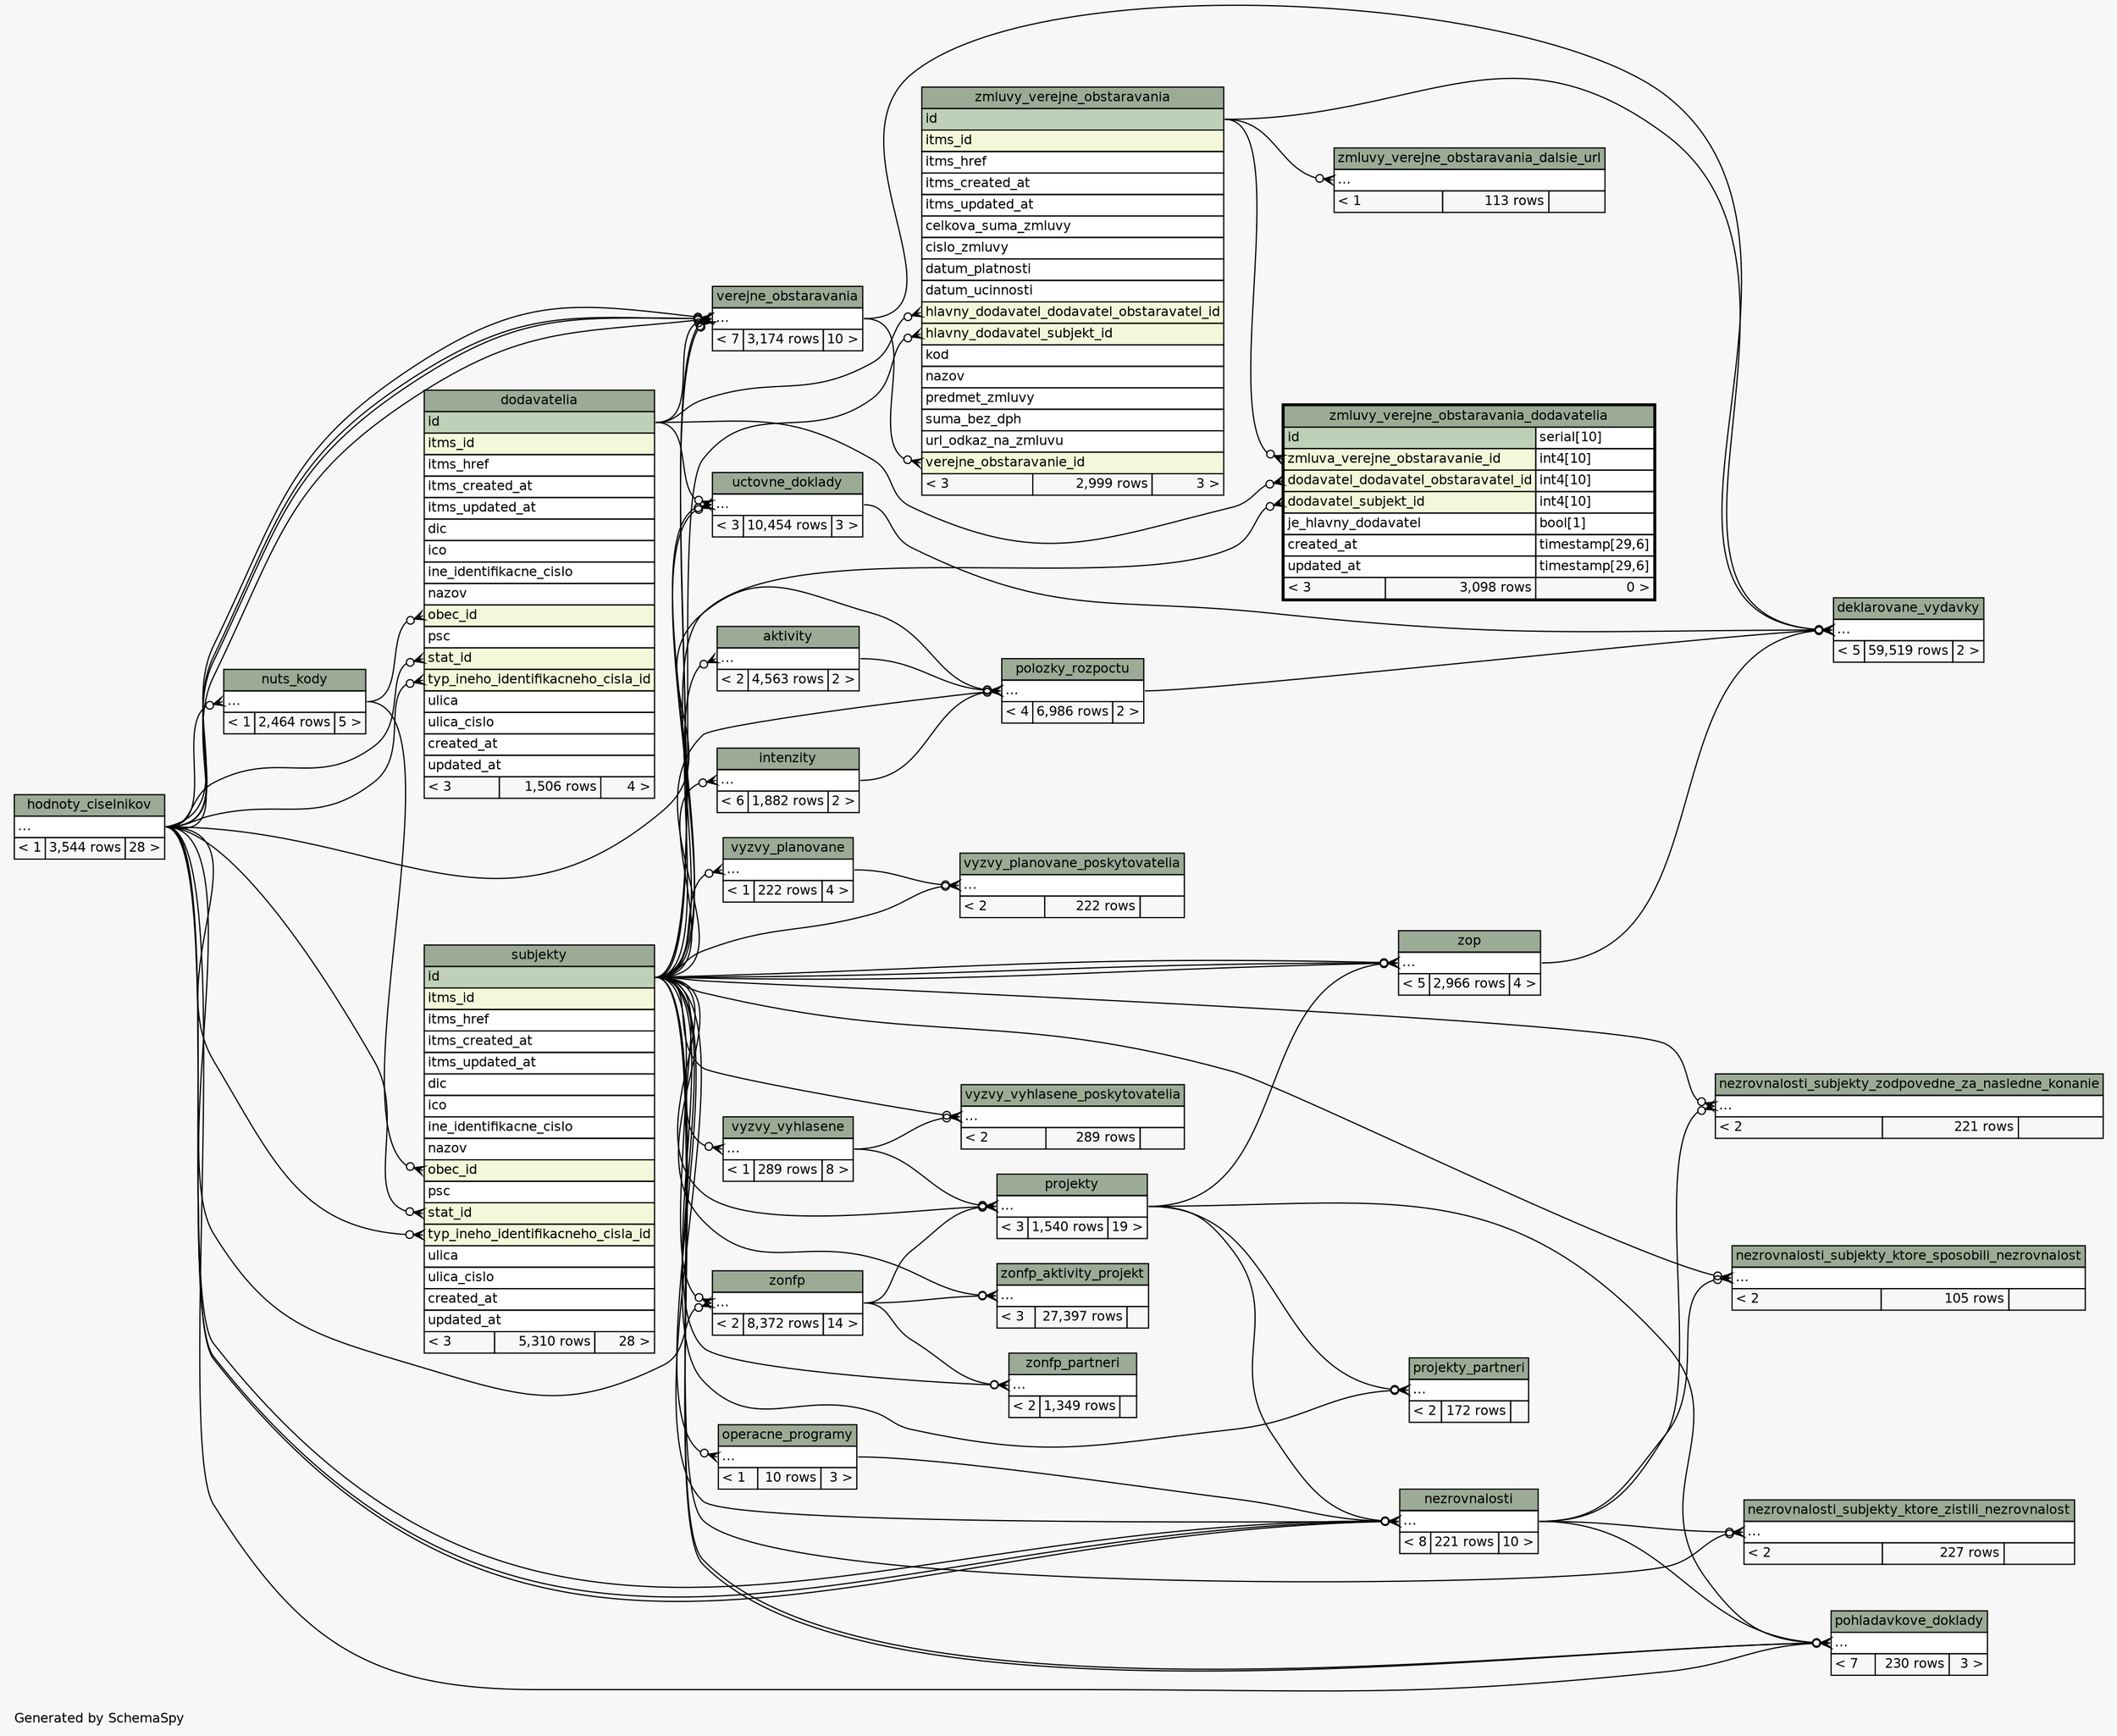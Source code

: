 // dot 2.38.0 on Linux 4.10.0-38-generic
// SchemaSpy rev 590
digraph "twoDegreesRelationshipsDiagram" {
  graph [
    rankdir="RL"
    bgcolor="#f7f7f7"
    label="\nGenerated by SchemaSpy"
    labeljust="l"
    nodesep="0.18"
    ranksep="0.46"
    fontname="Helvetica"
    fontsize="11"
  ];
  node [
    fontname="Helvetica"
    fontsize="11"
    shape="plaintext"
  ];
  edge [
    arrowsize="0.8"
  ];
  "aktivity":"elipses":w -> "subjekty":"id":e [arrowhead=none dir=back arrowtail=crowodot];
  "deklarovane_vydavky":"elipses":w -> "polozky_rozpoctu":"elipses":e [arrowhead=none dir=back arrowtail=crowodot];
  "deklarovane_vydavky":"elipses":w -> "uctovne_doklady":"elipses":e [arrowhead=none dir=back arrowtail=crowodot];
  "deklarovane_vydavky":"elipses":w -> "verejne_obstaravania":"elipses":e [arrowhead=none dir=back arrowtail=crowodot];
  "deklarovane_vydavky":"elipses":w -> "zmluvy_verejne_obstaravania":"id":e [arrowhead=none dir=back arrowtail=crowodot];
  "deklarovane_vydavky":"elipses":w -> "zop":"elipses":e [arrowhead=none dir=back arrowtail=crowodot];
  "dodavatelia":"obec_id":w -> "nuts_kody":"elipses":e [arrowhead=none dir=back arrowtail=crowodot];
  "dodavatelia":"stat_id":w -> "hodnoty_ciselnikov":"elipses":e [arrowhead=none dir=back arrowtail=crowodot];
  "dodavatelia":"typ_ineho_identifikacneho_cisla_id":w -> "hodnoty_ciselnikov":"elipses":e [arrowhead=none dir=back arrowtail=crowodot];
  "intenzity":"elipses":w -> "subjekty":"id":e [arrowhead=none dir=back arrowtail=crowodot];
  "nezrovnalosti":"elipses":w -> "hodnoty_ciselnikov":"elipses":e [arrowhead=none dir=back arrowtail=crowodot];
  "nezrovnalosti":"elipses":w -> "subjekty":"id":e [arrowhead=none dir=back arrowtail=crowodot];
  "nezrovnalosti":"elipses":w -> "hodnoty_ciselnikov":"elipses":e [arrowhead=none dir=back arrowtail=crowodot];
  "nezrovnalosti":"elipses":w -> "hodnoty_ciselnikov":"elipses":e [arrowhead=none dir=back arrowtail=crowodot];
  "nezrovnalosti":"elipses":w -> "operacne_programy":"elipses":e [arrowhead=none dir=back arrowtail=crowodot];
  "nezrovnalosti":"elipses":w -> "projekty":"elipses":e [arrowhead=none dir=back arrowtail=crowodot];
  "nezrovnalosti_subjekty_ktore_sposobili_nezrovnalost":"elipses":w -> "nezrovnalosti":"elipses":e [arrowhead=none dir=back arrowtail=crowodot];
  "nezrovnalosti_subjekty_ktore_sposobili_nezrovnalost":"elipses":w -> "subjekty":"id":e [arrowhead=none dir=back arrowtail=crowodot];
  "nezrovnalosti_subjekty_ktore_zistili_nezrovnalost":"elipses":w -> "nezrovnalosti":"elipses":e [arrowhead=none dir=back arrowtail=crowodot];
  "nezrovnalosti_subjekty_ktore_zistili_nezrovnalost":"elipses":w -> "subjekty":"id":e [arrowhead=none dir=back arrowtail=crowodot];
  "nezrovnalosti_subjekty_zodpovedne_za_nasledne_konanie":"elipses":w -> "nezrovnalosti":"elipses":e [arrowhead=none dir=back arrowtail=crowodot];
  "nezrovnalosti_subjekty_zodpovedne_za_nasledne_konanie":"elipses":w -> "subjekty":"id":e [arrowhead=none dir=back arrowtail=crowodot];
  "nuts_kody":"elipses":w -> "hodnoty_ciselnikov":"elipses":e [arrowhead=none dir=back arrowtail=crowodot];
  "operacne_programy":"elipses":w -> "subjekty":"id":e [arrowhead=none dir=back arrowtail=crowodot];
  "pohladavkove_doklady":"elipses":w -> "subjekty":"id":e [arrowhead=none dir=back arrowtail=crowodot];
  "pohladavkove_doklady":"elipses":w -> "hodnoty_ciselnikov":"elipses":e [arrowhead=none dir=back arrowtail=crowodot];
  "pohladavkove_doklady":"elipses":w -> "nezrovnalosti":"elipses":e [arrowhead=none dir=back arrowtail=crowodot];
  "pohladavkove_doklady":"elipses":w -> "projekty":"elipses":e [arrowhead=none dir=back arrowtail=crowodot];
  "pohladavkove_doklady":"elipses":w -> "subjekty":"id":e [arrowhead=none dir=back arrowtail=crowodot];
  "polozky_rozpoctu":"elipses":w -> "aktivity":"elipses":e [arrowhead=none dir=back arrowtail=crowodot];
  "polozky_rozpoctu":"elipses":w -> "intenzity":"elipses":e [arrowhead=none dir=back arrowtail=crowodot];
  "polozky_rozpoctu":"elipses":w -> "hodnoty_ciselnikov":"elipses":e [arrowhead=none dir=back arrowtail=crowodot];
  "polozky_rozpoctu":"elipses":w -> "subjekty":"id":e [arrowhead=none dir=back arrowtail=crowodot];
  "projekty":"elipses":w -> "subjekty":"id":e [arrowhead=none dir=back arrowtail=crowodot];
  "projekty":"elipses":w -> "zonfp":"elipses":e [arrowhead=none dir=back arrowtail=crowodot];
  "projekty":"elipses":w -> "vyzvy_vyhlasene":"elipses":e [arrowhead=none dir=back arrowtail=crowodot];
  "projekty_partneri":"elipses":w -> "subjekty":"id":e [arrowhead=none dir=back arrowtail=crowodot];
  "projekty_partneri":"elipses":w -> "projekty":"elipses":e [arrowhead=none dir=back arrowtail=crowodot];
  "subjekty":"obec_id":w -> "nuts_kody":"elipses":e [arrowhead=none dir=back arrowtail=crowodot];
  "subjekty":"stat_id":w -> "hodnoty_ciselnikov":"elipses":e [arrowhead=none dir=back arrowtail=crowodot];
  "subjekty":"typ_ineho_identifikacneho_cisla_id":w -> "hodnoty_ciselnikov":"elipses":e [arrowhead=none dir=back arrowtail=crowodot];
  "uctovne_doklady":"elipses":w -> "dodavatelia":"id":e [arrowhead=none dir=back arrowtail=crowodot];
  "uctovne_doklady":"elipses":w -> "subjekty":"id":e [arrowhead=none dir=back arrowtail=crowodot];
  "uctovne_doklady":"elipses":w -> "subjekty":"id":e [arrowhead=none dir=back arrowtail=crowodot];
  "verejne_obstaravania":"elipses":w -> "hodnoty_ciselnikov":"elipses":e [arrowhead=none dir=back arrowtail=crowodot];
  "verejne_obstaravania":"elipses":w -> "hodnoty_ciselnikov":"elipses":e [arrowhead=none dir=back arrowtail=crowodot];
  "verejne_obstaravania":"elipses":w -> "hodnoty_ciselnikov":"elipses":e [arrowhead=none dir=back arrowtail=crowodot];
  "verejne_obstaravania":"elipses":w -> "dodavatelia":"id":e [arrowhead=none dir=back arrowtail=crowodot];
  "verejne_obstaravania":"elipses":w -> "subjekty":"id":e [arrowhead=none dir=back arrowtail=crowodot];
  "verejne_obstaravania":"elipses":w -> "hodnoty_ciselnikov":"elipses":e [arrowhead=none dir=back arrowtail=crowodot];
  "verejne_obstaravania":"elipses":w -> "subjekty":"id":e [arrowhead=none dir=back arrowtail=crowodot];
  "vyzvy_planovane":"elipses":w -> "subjekty":"id":e [arrowhead=none dir=back arrowtail=crowodot];
  "vyzvy_planovane_poskytovatelia":"elipses":w -> "subjekty":"id":e [arrowhead=none dir=back arrowtail=crowodot];
  "vyzvy_planovane_poskytovatelia":"elipses":w -> "vyzvy_planovane":"elipses":e [arrowhead=none dir=back arrowtail=crowodot];
  "vyzvy_vyhlasene":"elipses":w -> "subjekty":"id":e [arrowhead=none dir=back arrowtail=crowodot];
  "vyzvy_vyhlasene_poskytovatelia":"elipses":w -> "subjekty":"id":e [arrowhead=none dir=back arrowtail=crowodot];
  "vyzvy_vyhlasene_poskytovatelia":"elipses":w -> "vyzvy_vyhlasene":"elipses":e [arrowhead=none dir=back arrowtail=crowodot];
  "zmluvy_verejne_obstaravania":"hlavny_dodavatel_dodavatel_obstaravatel_id":w -> "dodavatelia":"id":e [arrowhead=none dir=back arrowtail=crowodot];
  "zmluvy_verejne_obstaravania":"hlavny_dodavatel_subjekt_id":w -> "subjekty":"id":e [arrowhead=none dir=back arrowtail=crowodot];
  "zmluvy_verejne_obstaravania":"verejne_obstaravanie_id":w -> "verejne_obstaravania":"elipses":e [arrowhead=none dir=back arrowtail=crowodot];
  "zmluvy_verejne_obstaravania_dalsie_url":"elipses":w -> "zmluvy_verejne_obstaravania":"id":e [arrowhead=none dir=back arrowtail=crowodot];
  "zmluvy_verejne_obstaravania_dodavatelia":"dodavatel_dodavatel_obstaravatel_id":w -> "dodavatelia":"id":e [arrowhead=none dir=back arrowtail=crowodot];
  "zmluvy_verejne_obstaravania_dodavatelia":"dodavatel_subjekt_id":w -> "subjekty":"id":e [arrowhead=none dir=back arrowtail=crowodot];
  "zmluvy_verejne_obstaravania_dodavatelia":"zmluva_verejne_obstaravanie_id":w -> "zmluvy_verejne_obstaravania":"id":e [arrowhead=none dir=back arrowtail=crowodot];
  "zonfp":"elipses":w -> "hodnoty_ciselnikov":"elipses":e [arrowhead=none dir=back arrowtail=crowodot];
  "zonfp":"elipses":w -> "subjekty":"id":e [arrowhead=none dir=back arrowtail=crowodot];
  "zonfp_aktivity_projekt":"elipses":w -> "subjekty":"id":e [arrowhead=none dir=back arrowtail=crowodot];
  "zonfp_aktivity_projekt":"elipses":w -> "zonfp":"elipses":e [arrowhead=none dir=back arrowtail=crowodot];
  "zonfp_partneri":"elipses":w -> "subjekty":"id":e [arrowhead=none dir=back arrowtail=crowodot];
  "zonfp_partneri":"elipses":w -> "zonfp":"elipses":e [arrowhead=none dir=back arrowtail=crowodot];
  "zop":"elipses":w -> "subjekty":"id":e [arrowhead=none dir=back arrowtail=crowodot];
  "zop":"elipses":w -> "subjekty":"id":e [arrowhead=none dir=back arrowtail=crowodot];
  "zop":"elipses":w -> "subjekty":"id":e [arrowhead=none dir=back arrowtail=crowodot];
  "zop":"elipses":w -> "projekty":"elipses":e [arrowhead=none dir=back arrowtail=crowodot];
  "aktivity" [
    label=<
    <TABLE BORDER="0" CELLBORDER="1" CELLSPACING="0" BGCOLOR="#ffffff">
      <TR><TD COLSPAN="3" BGCOLOR="#9bab96" ALIGN="CENTER">aktivity</TD></TR>
      <TR><TD PORT="elipses" COLSPAN="3" ALIGN="LEFT">...</TD></TR>
      <TR><TD ALIGN="LEFT" BGCOLOR="#f7f7f7">&lt; 2</TD><TD ALIGN="RIGHT" BGCOLOR="#f7f7f7">4,563 rows</TD><TD ALIGN="RIGHT" BGCOLOR="#f7f7f7">2 &gt;</TD></TR>
    </TABLE>>
    URL="aktivity.html"
    tooltip="aktivity"
  ];
  "deklarovane_vydavky" [
    label=<
    <TABLE BORDER="0" CELLBORDER="1" CELLSPACING="0" BGCOLOR="#ffffff">
      <TR><TD COLSPAN="3" BGCOLOR="#9bab96" ALIGN="CENTER">deklarovane_vydavky</TD></TR>
      <TR><TD PORT="elipses" COLSPAN="3" ALIGN="LEFT">...</TD></TR>
      <TR><TD ALIGN="LEFT" BGCOLOR="#f7f7f7">&lt; 5</TD><TD ALIGN="RIGHT" BGCOLOR="#f7f7f7">59,519 rows</TD><TD ALIGN="RIGHT" BGCOLOR="#f7f7f7">2 &gt;</TD></TR>
    </TABLE>>
    URL="deklarovane_vydavky.html"
    tooltip="deklarovane_vydavky"
  ];
  "dodavatelia" [
    label=<
    <TABLE BORDER="0" CELLBORDER="1" CELLSPACING="0" BGCOLOR="#ffffff">
      <TR><TD COLSPAN="3" BGCOLOR="#9bab96" ALIGN="CENTER">dodavatelia</TD></TR>
      <TR><TD PORT="id" COLSPAN="3" BGCOLOR="#bed1b8" ALIGN="LEFT">id</TD></TR>
      <TR><TD PORT="itms_id" COLSPAN="3" BGCOLOR="#f4f7da" ALIGN="LEFT">itms_id</TD></TR>
      <TR><TD PORT="itms_href" COLSPAN="3" ALIGN="LEFT">itms_href</TD></TR>
      <TR><TD PORT="itms_created_at" COLSPAN="3" ALIGN="LEFT">itms_created_at</TD></TR>
      <TR><TD PORT="itms_updated_at" COLSPAN="3" ALIGN="LEFT">itms_updated_at</TD></TR>
      <TR><TD PORT="dic" COLSPAN="3" ALIGN="LEFT">dic</TD></TR>
      <TR><TD PORT="ico" COLSPAN="3" ALIGN="LEFT">ico</TD></TR>
      <TR><TD PORT="ine_identifikacne_cislo" COLSPAN="3" ALIGN="LEFT">ine_identifikacne_cislo</TD></TR>
      <TR><TD PORT="nazov" COLSPAN="3" ALIGN="LEFT">nazov</TD></TR>
      <TR><TD PORT="obec_id" COLSPAN="3" BGCOLOR="#f4f7da" ALIGN="LEFT">obec_id</TD></TR>
      <TR><TD PORT="psc" COLSPAN="3" ALIGN="LEFT">psc</TD></TR>
      <TR><TD PORT="stat_id" COLSPAN="3" BGCOLOR="#f4f7da" ALIGN="LEFT">stat_id</TD></TR>
      <TR><TD PORT="typ_ineho_identifikacneho_cisla_id" COLSPAN="3" BGCOLOR="#f4f7da" ALIGN="LEFT">typ_ineho_identifikacneho_cisla_id</TD></TR>
      <TR><TD PORT="ulica" COLSPAN="3" ALIGN="LEFT">ulica</TD></TR>
      <TR><TD PORT="ulica_cislo" COLSPAN="3" ALIGN="LEFT">ulica_cislo</TD></TR>
      <TR><TD PORT="created_at" COLSPAN="3" ALIGN="LEFT">created_at</TD></TR>
      <TR><TD PORT="updated_at" COLSPAN="3" ALIGN="LEFT">updated_at</TD></TR>
      <TR><TD ALIGN="LEFT" BGCOLOR="#f7f7f7">&lt; 3</TD><TD ALIGN="RIGHT" BGCOLOR="#f7f7f7">1,506 rows</TD><TD ALIGN="RIGHT" BGCOLOR="#f7f7f7">4 &gt;</TD></TR>
    </TABLE>>
    URL="dodavatelia.html"
    tooltip="dodavatelia"
  ];
  "hodnoty_ciselnikov" [
    label=<
    <TABLE BORDER="0" CELLBORDER="1" CELLSPACING="0" BGCOLOR="#ffffff">
      <TR><TD COLSPAN="3" BGCOLOR="#9bab96" ALIGN="CENTER">hodnoty_ciselnikov</TD></TR>
      <TR><TD PORT="elipses" COLSPAN="3" ALIGN="LEFT">...</TD></TR>
      <TR><TD ALIGN="LEFT" BGCOLOR="#f7f7f7">&lt; 1</TD><TD ALIGN="RIGHT" BGCOLOR="#f7f7f7">3,544 rows</TD><TD ALIGN="RIGHT" BGCOLOR="#f7f7f7">28 &gt;</TD></TR>
    </TABLE>>
    URL="hodnoty_ciselnikov.html"
    tooltip="hodnoty_ciselnikov"
  ];
  "intenzity" [
    label=<
    <TABLE BORDER="0" CELLBORDER="1" CELLSPACING="0" BGCOLOR="#ffffff">
      <TR><TD COLSPAN="3" BGCOLOR="#9bab96" ALIGN="CENTER">intenzity</TD></TR>
      <TR><TD PORT="elipses" COLSPAN="3" ALIGN="LEFT">...</TD></TR>
      <TR><TD ALIGN="LEFT" BGCOLOR="#f7f7f7">&lt; 6</TD><TD ALIGN="RIGHT" BGCOLOR="#f7f7f7">1,882 rows</TD><TD ALIGN="RIGHT" BGCOLOR="#f7f7f7">2 &gt;</TD></TR>
    </TABLE>>
    URL="intenzity.html"
    tooltip="intenzity"
  ];
  "nezrovnalosti" [
    label=<
    <TABLE BORDER="0" CELLBORDER="1" CELLSPACING="0" BGCOLOR="#ffffff">
      <TR><TD COLSPAN="3" BGCOLOR="#9bab96" ALIGN="CENTER">nezrovnalosti</TD></TR>
      <TR><TD PORT="elipses" COLSPAN="3" ALIGN="LEFT">...</TD></TR>
      <TR><TD ALIGN="LEFT" BGCOLOR="#f7f7f7">&lt; 8</TD><TD ALIGN="RIGHT" BGCOLOR="#f7f7f7">221 rows</TD><TD ALIGN="RIGHT" BGCOLOR="#f7f7f7">10 &gt;</TD></TR>
    </TABLE>>
    URL="nezrovnalosti.html"
    tooltip="nezrovnalosti"
  ];
  "nezrovnalosti_subjekty_ktore_sposobili_nezrovnalost" [
    label=<
    <TABLE BORDER="0" CELLBORDER="1" CELLSPACING="0" BGCOLOR="#ffffff">
      <TR><TD COLSPAN="3" BGCOLOR="#9bab96" ALIGN="CENTER">nezrovnalosti_subjekty_ktore_sposobili_nezrovnalost</TD></TR>
      <TR><TD PORT="elipses" COLSPAN="3" ALIGN="LEFT">...</TD></TR>
      <TR><TD ALIGN="LEFT" BGCOLOR="#f7f7f7">&lt; 2</TD><TD ALIGN="RIGHT" BGCOLOR="#f7f7f7">105 rows</TD><TD ALIGN="RIGHT" BGCOLOR="#f7f7f7">  </TD></TR>
    </TABLE>>
    URL="nezrovnalosti_subjekty_ktore_sposobili_nezrovnalost.html"
    tooltip="nezrovnalosti_subjekty_ktore_sposobili_nezrovnalost"
  ];
  "nezrovnalosti_subjekty_ktore_zistili_nezrovnalost" [
    label=<
    <TABLE BORDER="0" CELLBORDER="1" CELLSPACING="0" BGCOLOR="#ffffff">
      <TR><TD COLSPAN="3" BGCOLOR="#9bab96" ALIGN="CENTER">nezrovnalosti_subjekty_ktore_zistili_nezrovnalost</TD></TR>
      <TR><TD PORT="elipses" COLSPAN="3" ALIGN="LEFT">...</TD></TR>
      <TR><TD ALIGN="LEFT" BGCOLOR="#f7f7f7">&lt; 2</TD><TD ALIGN="RIGHT" BGCOLOR="#f7f7f7">227 rows</TD><TD ALIGN="RIGHT" BGCOLOR="#f7f7f7">  </TD></TR>
    </TABLE>>
    URL="nezrovnalosti_subjekty_ktore_zistili_nezrovnalost.html"
    tooltip="nezrovnalosti_subjekty_ktore_zistili_nezrovnalost"
  ];
  "nezrovnalosti_subjekty_zodpovedne_za_nasledne_konanie" [
    label=<
    <TABLE BORDER="0" CELLBORDER="1" CELLSPACING="0" BGCOLOR="#ffffff">
      <TR><TD COLSPAN="3" BGCOLOR="#9bab96" ALIGN="CENTER">nezrovnalosti_subjekty_zodpovedne_za_nasledne_konanie</TD></TR>
      <TR><TD PORT="elipses" COLSPAN="3" ALIGN="LEFT">...</TD></TR>
      <TR><TD ALIGN="LEFT" BGCOLOR="#f7f7f7">&lt; 2</TD><TD ALIGN="RIGHT" BGCOLOR="#f7f7f7">221 rows</TD><TD ALIGN="RIGHT" BGCOLOR="#f7f7f7">  </TD></TR>
    </TABLE>>
    URL="nezrovnalosti_subjekty_zodpovedne_za_nasledne_konanie.html"
    tooltip="nezrovnalosti_subjekty_zodpovedne_za_nasledne_konanie"
  ];
  "nuts_kody" [
    label=<
    <TABLE BORDER="0" CELLBORDER="1" CELLSPACING="0" BGCOLOR="#ffffff">
      <TR><TD COLSPAN="3" BGCOLOR="#9bab96" ALIGN="CENTER">nuts_kody</TD></TR>
      <TR><TD PORT="elipses" COLSPAN="3" ALIGN="LEFT">...</TD></TR>
      <TR><TD ALIGN="LEFT" BGCOLOR="#f7f7f7">&lt; 1</TD><TD ALIGN="RIGHT" BGCOLOR="#f7f7f7">2,464 rows</TD><TD ALIGN="RIGHT" BGCOLOR="#f7f7f7">5 &gt;</TD></TR>
    </TABLE>>
    URL="nuts_kody.html"
    tooltip="nuts_kody"
  ];
  "operacne_programy" [
    label=<
    <TABLE BORDER="0" CELLBORDER="1" CELLSPACING="0" BGCOLOR="#ffffff">
      <TR><TD COLSPAN="3" BGCOLOR="#9bab96" ALIGN="CENTER">operacne_programy</TD></TR>
      <TR><TD PORT="elipses" COLSPAN="3" ALIGN="LEFT">...</TD></TR>
      <TR><TD ALIGN="LEFT" BGCOLOR="#f7f7f7">&lt; 1</TD><TD ALIGN="RIGHT" BGCOLOR="#f7f7f7">10 rows</TD><TD ALIGN="RIGHT" BGCOLOR="#f7f7f7">3 &gt;</TD></TR>
    </TABLE>>
    URL="operacne_programy.html"
    tooltip="operacne_programy"
  ];
  "pohladavkove_doklady" [
    label=<
    <TABLE BORDER="0" CELLBORDER="1" CELLSPACING="0" BGCOLOR="#ffffff">
      <TR><TD COLSPAN="3" BGCOLOR="#9bab96" ALIGN="CENTER">pohladavkove_doklady</TD></TR>
      <TR><TD PORT="elipses" COLSPAN="3" ALIGN="LEFT">...</TD></TR>
      <TR><TD ALIGN="LEFT" BGCOLOR="#f7f7f7">&lt; 7</TD><TD ALIGN="RIGHT" BGCOLOR="#f7f7f7">230 rows</TD><TD ALIGN="RIGHT" BGCOLOR="#f7f7f7">3 &gt;</TD></TR>
    </TABLE>>
    URL="pohladavkove_doklady.html"
    tooltip="pohladavkove_doklady"
  ];
  "polozky_rozpoctu" [
    label=<
    <TABLE BORDER="0" CELLBORDER="1" CELLSPACING="0" BGCOLOR="#ffffff">
      <TR><TD COLSPAN="3" BGCOLOR="#9bab96" ALIGN="CENTER">polozky_rozpoctu</TD></TR>
      <TR><TD PORT="elipses" COLSPAN="3" ALIGN="LEFT">...</TD></TR>
      <TR><TD ALIGN="LEFT" BGCOLOR="#f7f7f7">&lt; 4</TD><TD ALIGN="RIGHT" BGCOLOR="#f7f7f7">6,986 rows</TD><TD ALIGN="RIGHT" BGCOLOR="#f7f7f7">2 &gt;</TD></TR>
    </TABLE>>
    URL="polozky_rozpoctu.html"
    tooltip="polozky_rozpoctu"
  ];
  "projekty" [
    label=<
    <TABLE BORDER="0" CELLBORDER="1" CELLSPACING="0" BGCOLOR="#ffffff">
      <TR><TD COLSPAN="3" BGCOLOR="#9bab96" ALIGN="CENTER">projekty</TD></TR>
      <TR><TD PORT="elipses" COLSPAN="3" ALIGN="LEFT">...</TD></TR>
      <TR><TD ALIGN="LEFT" BGCOLOR="#f7f7f7">&lt; 3</TD><TD ALIGN="RIGHT" BGCOLOR="#f7f7f7">1,540 rows</TD><TD ALIGN="RIGHT" BGCOLOR="#f7f7f7">19 &gt;</TD></TR>
    </TABLE>>
    URL="projekty.html"
    tooltip="projekty"
  ];
  "projekty_partneri" [
    label=<
    <TABLE BORDER="0" CELLBORDER="1" CELLSPACING="0" BGCOLOR="#ffffff">
      <TR><TD COLSPAN="3" BGCOLOR="#9bab96" ALIGN="CENTER">projekty_partneri</TD></TR>
      <TR><TD PORT="elipses" COLSPAN="3" ALIGN="LEFT">...</TD></TR>
      <TR><TD ALIGN="LEFT" BGCOLOR="#f7f7f7">&lt; 2</TD><TD ALIGN="RIGHT" BGCOLOR="#f7f7f7">172 rows</TD><TD ALIGN="RIGHT" BGCOLOR="#f7f7f7">  </TD></TR>
    </TABLE>>
    URL="projekty_partneri.html"
    tooltip="projekty_partneri"
  ];
  "subjekty" [
    label=<
    <TABLE BORDER="0" CELLBORDER="1" CELLSPACING="0" BGCOLOR="#ffffff">
      <TR><TD COLSPAN="3" BGCOLOR="#9bab96" ALIGN="CENTER">subjekty</TD></TR>
      <TR><TD PORT="id" COLSPAN="3" BGCOLOR="#bed1b8" ALIGN="LEFT">id</TD></TR>
      <TR><TD PORT="itms_id" COLSPAN="3" BGCOLOR="#f4f7da" ALIGN="LEFT">itms_id</TD></TR>
      <TR><TD PORT="itms_href" COLSPAN="3" ALIGN="LEFT">itms_href</TD></TR>
      <TR><TD PORT="itms_created_at" COLSPAN="3" ALIGN="LEFT">itms_created_at</TD></TR>
      <TR><TD PORT="itms_updated_at" COLSPAN="3" ALIGN="LEFT">itms_updated_at</TD></TR>
      <TR><TD PORT="dic" COLSPAN="3" ALIGN="LEFT">dic</TD></TR>
      <TR><TD PORT="ico" COLSPAN="3" ALIGN="LEFT">ico</TD></TR>
      <TR><TD PORT="ine_identifikacne_cislo" COLSPAN="3" ALIGN="LEFT">ine_identifikacne_cislo</TD></TR>
      <TR><TD PORT="nazov" COLSPAN="3" ALIGN="LEFT">nazov</TD></TR>
      <TR><TD PORT="obec_id" COLSPAN="3" BGCOLOR="#f4f7da" ALIGN="LEFT">obec_id</TD></TR>
      <TR><TD PORT="psc" COLSPAN="3" ALIGN="LEFT">psc</TD></TR>
      <TR><TD PORT="stat_id" COLSPAN="3" BGCOLOR="#f4f7da" ALIGN="LEFT">stat_id</TD></TR>
      <TR><TD PORT="typ_ineho_identifikacneho_cisla_id" COLSPAN="3" BGCOLOR="#f4f7da" ALIGN="LEFT">typ_ineho_identifikacneho_cisla_id</TD></TR>
      <TR><TD PORT="ulica" COLSPAN="3" ALIGN="LEFT">ulica</TD></TR>
      <TR><TD PORT="ulica_cislo" COLSPAN="3" ALIGN="LEFT">ulica_cislo</TD></TR>
      <TR><TD PORT="created_at" COLSPAN="3" ALIGN="LEFT">created_at</TD></TR>
      <TR><TD PORT="updated_at" COLSPAN="3" ALIGN="LEFT">updated_at</TD></TR>
      <TR><TD ALIGN="LEFT" BGCOLOR="#f7f7f7">&lt; 3</TD><TD ALIGN="RIGHT" BGCOLOR="#f7f7f7">5,310 rows</TD><TD ALIGN="RIGHT" BGCOLOR="#f7f7f7">28 &gt;</TD></TR>
    </TABLE>>
    URL="subjekty.html"
    tooltip="subjekty"
  ];
  "uctovne_doklady" [
    label=<
    <TABLE BORDER="0" CELLBORDER="1" CELLSPACING="0" BGCOLOR="#ffffff">
      <TR><TD COLSPAN="3" BGCOLOR="#9bab96" ALIGN="CENTER">uctovne_doklady</TD></TR>
      <TR><TD PORT="elipses" COLSPAN="3" ALIGN="LEFT">...</TD></TR>
      <TR><TD ALIGN="LEFT" BGCOLOR="#f7f7f7">&lt; 3</TD><TD ALIGN="RIGHT" BGCOLOR="#f7f7f7">10,454 rows</TD><TD ALIGN="RIGHT" BGCOLOR="#f7f7f7">3 &gt;</TD></TR>
    </TABLE>>
    URL="uctovne_doklady.html"
    tooltip="uctovne_doklady"
  ];
  "verejne_obstaravania" [
    label=<
    <TABLE BORDER="0" CELLBORDER="1" CELLSPACING="0" BGCOLOR="#ffffff">
      <TR><TD COLSPAN="3" BGCOLOR="#9bab96" ALIGN="CENTER">verejne_obstaravania</TD></TR>
      <TR><TD PORT="elipses" COLSPAN="3" ALIGN="LEFT">...</TD></TR>
      <TR><TD ALIGN="LEFT" BGCOLOR="#f7f7f7">&lt; 7</TD><TD ALIGN="RIGHT" BGCOLOR="#f7f7f7">3,174 rows</TD><TD ALIGN="RIGHT" BGCOLOR="#f7f7f7">10 &gt;</TD></TR>
    </TABLE>>
    URL="verejne_obstaravania.html"
    tooltip="verejne_obstaravania"
  ];
  "vyzvy_planovane" [
    label=<
    <TABLE BORDER="0" CELLBORDER="1" CELLSPACING="0" BGCOLOR="#ffffff">
      <TR><TD COLSPAN="3" BGCOLOR="#9bab96" ALIGN="CENTER">vyzvy_planovane</TD></TR>
      <TR><TD PORT="elipses" COLSPAN="3" ALIGN="LEFT">...</TD></TR>
      <TR><TD ALIGN="LEFT" BGCOLOR="#f7f7f7">&lt; 1</TD><TD ALIGN="RIGHT" BGCOLOR="#f7f7f7">222 rows</TD><TD ALIGN="RIGHT" BGCOLOR="#f7f7f7">4 &gt;</TD></TR>
    </TABLE>>
    URL="vyzvy_planovane.html"
    tooltip="vyzvy_planovane"
  ];
  "vyzvy_planovane_poskytovatelia" [
    label=<
    <TABLE BORDER="0" CELLBORDER="1" CELLSPACING="0" BGCOLOR="#ffffff">
      <TR><TD COLSPAN="3" BGCOLOR="#9bab96" ALIGN="CENTER">vyzvy_planovane_poskytovatelia</TD></TR>
      <TR><TD PORT="elipses" COLSPAN="3" ALIGN="LEFT">...</TD></TR>
      <TR><TD ALIGN="LEFT" BGCOLOR="#f7f7f7">&lt; 2</TD><TD ALIGN="RIGHT" BGCOLOR="#f7f7f7">222 rows</TD><TD ALIGN="RIGHT" BGCOLOR="#f7f7f7">  </TD></TR>
    </TABLE>>
    URL="vyzvy_planovane_poskytovatelia.html"
    tooltip="vyzvy_planovane_poskytovatelia"
  ];
  "vyzvy_vyhlasene" [
    label=<
    <TABLE BORDER="0" CELLBORDER="1" CELLSPACING="0" BGCOLOR="#ffffff">
      <TR><TD COLSPAN="3" BGCOLOR="#9bab96" ALIGN="CENTER">vyzvy_vyhlasene</TD></TR>
      <TR><TD PORT="elipses" COLSPAN="3" ALIGN="LEFT">...</TD></TR>
      <TR><TD ALIGN="LEFT" BGCOLOR="#f7f7f7">&lt; 1</TD><TD ALIGN="RIGHT" BGCOLOR="#f7f7f7">289 rows</TD><TD ALIGN="RIGHT" BGCOLOR="#f7f7f7">8 &gt;</TD></TR>
    </TABLE>>
    URL="vyzvy_vyhlasene.html"
    tooltip="vyzvy_vyhlasene"
  ];
  "vyzvy_vyhlasene_poskytovatelia" [
    label=<
    <TABLE BORDER="0" CELLBORDER="1" CELLSPACING="0" BGCOLOR="#ffffff">
      <TR><TD COLSPAN="3" BGCOLOR="#9bab96" ALIGN="CENTER">vyzvy_vyhlasene_poskytovatelia</TD></TR>
      <TR><TD PORT="elipses" COLSPAN="3" ALIGN="LEFT">...</TD></TR>
      <TR><TD ALIGN="LEFT" BGCOLOR="#f7f7f7">&lt; 2</TD><TD ALIGN="RIGHT" BGCOLOR="#f7f7f7">289 rows</TD><TD ALIGN="RIGHT" BGCOLOR="#f7f7f7">  </TD></TR>
    </TABLE>>
    URL="vyzvy_vyhlasene_poskytovatelia.html"
    tooltip="vyzvy_vyhlasene_poskytovatelia"
  ];
  "zmluvy_verejne_obstaravania" [
    label=<
    <TABLE BORDER="0" CELLBORDER="1" CELLSPACING="0" BGCOLOR="#ffffff">
      <TR><TD COLSPAN="3" BGCOLOR="#9bab96" ALIGN="CENTER">zmluvy_verejne_obstaravania</TD></TR>
      <TR><TD PORT="id" COLSPAN="3" BGCOLOR="#bed1b8" ALIGN="LEFT">id</TD></TR>
      <TR><TD PORT="itms_id" COLSPAN="3" BGCOLOR="#f4f7da" ALIGN="LEFT">itms_id</TD></TR>
      <TR><TD PORT="itms_href" COLSPAN="3" ALIGN="LEFT">itms_href</TD></TR>
      <TR><TD PORT="itms_created_at" COLSPAN="3" ALIGN="LEFT">itms_created_at</TD></TR>
      <TR><TD PORT="itms_updated_at" COLSPAN="3" ALIGN="LEFT">itms_updated_at</TD></TR>
      <TR><TD PORT="celkova_suma_zmluvy" COLSPAN="3" ALIGN="LEFT">celkova_suma_zmluvy</TD></TR>
      <TR><TD PORT="cislo_zmluvy" COLSPAN="3" ALIGN="LEFT">cislo_zmluvy</TD></TR>
      <TR><TD PORT="datum_platnosti" COLSPAN="3" ALIGN="LEFT">datum_platnosti</TD></TR>
      <TR><TD PORT="datum_ucinnosti" COLSPAN="3" ALIGN="LEFT">datum_ucinnosti</TD></TR>
      <TR><TD PORT="hlavny_dodavatel_dodavatel_obstaravatel_id" COLSPAN="3" BGCOLOR="#f4f7da" ALIGN="LEFT">hlavny_dodavatel_dodavatel_obstaravatel_id</TD></TR>
      <TR><TD PORT="hlavny_dodavatel_subjekt_id" COLSPAN="3" BGCOLOR="#f4f7da" ALIGN="LEFT">hlavny_dodavatel_subjekt_id</TD></TR>
      <TR><TD PORT="kod" COLSPAN="3" ALIGN="LEFT">kod</TD></TR>
      <TR><TD PORT="nazov" COLSPAN="3" ALIGN="LEFT">nazov</TD></TR>
      <TR><TD PORT="predmet_zmluvy" COLSPAN="3" ALIGN="LEFT">predmet_zmluvy</TD></TR>
      <TR><TD PORT="suma_bez_dph" COLSPAN="3" ALIGN="LEFT">suma_bez_dph</TD></TR>
      <TR><TD PORT="url_odkaz_na_zmluvu" COLSPAN="3" ALIGN="LEFT">url_odkaz_na_zmluvu</TD></TR>
      <TR><TD PORT="verejne_obstaravanie_id" COLSPAN="3" BGCOLOR="#f4f7da" ALIGN="LEFT">verejne_obstaravanie_id</TD></TR>
      <TR><TD ALIGN="LEFT" BGCOLOR="#f7f7f7">&lt; 3</TD><TD ALIGN="RIGHT" BGCOLOR="#f7f7f7">2,999 rows</TD><TD ALIGN="RIGHT" BGCOLOR="#f7f7f7">3 &gt;</TD></TR>
    </TABLE>>
    URL="zmluvy_verejne_obstaravania.html"
    tooltip="zmluvy_verejne_obstaravania"
  ];
  "zmluvy_verejne_obstaravania_dalsie_url" [
    label=<
    <TABLE BORDER="0" CELLBORDER="1" CELLSPACING="0" BGCOLOR="#ffffff">
      <TR><TD COLSPAN="3" BGCOLOR="#9bab96" ALIGN="CENTER">zmluvy_verejne_obstaravania_dalsie_url</TD></TR>
      <TR><TD PORT="elipses" COLSPAN="3" ALIGN="LEFT">...</TD></TR>
      <TR><TD ALIGN="LEFT" BGCOLOR="#f7f7f7">&lt; 1</TD><TD ALIGN="RIGHT" BGCOLOR="#f7f7f7">113 rows</TD><TD ALIGN="RIGHT" BGCOLOR="#f7f7f7">  </TD></TR>
    </TABLE>>
    URL="zmluvy_verejne_obstaravania_dalsie_url.html"
    tooltip="zmluvy_verejne_obstaravania_dalsie_url"
  ];
  "zmluvy_verejne_obstaravania_dodavatelia" [
    label=<
    <TABLE BORDER="2" CELLBORDER="1" CELLSPACING="0" BGCOLOR="#ffffff">
      <TR><TD COLSPAN="3" BGCOLOR="#9bab96" ALIGN="CENTER">zmluvy_verejne_obstaravania_dodavatelia</TD></TR>
      <TR><TD PORT="id" COLSPAN="2" BGCOLOR="#bed1b8" ALIGN="LEFT">id</TD><TD PORT="id.type" ALIGN="LEFT">serial[10]</TD></TR>
      <TR><TD PORT="zmluva_verejne_obstaravanie_id" COLSPAN="2" BGCOLOR="#f4f7da" ALIGN="LEFT">zmluva_verejne_obstaravanie_id</TD><TD PORT="zmluva_verejne_obstaravanie_id.type" ALIGN="LEFT">int4[10]</TD></TR>
      <TR><TD PORT="dodavatel_dodavatel_obstaravatel_id" COLSPAN="2" BGCOLOR="#f4f7da" ALIGN="LEFT">dodavatel_dodavatel_obstaravatel_id</TD><TD PORT="dodavatel_dodavatel_obstaravatel_id.type" ALIGN="LEFT">int4[10]</TD></TR>
      <TR><TD PORT="dodavatel_subjekt_id" COLSPAN="2" BGCOLOR="#f4f7da" ALIGN="LEFT">dodavatel_subjekt_id</TD><TD PORT="dodavatel_subjekt_id.type" ALIGN="LEFT">int4[10]</TD></TR>
      <TR><TD PORT="je_hlavny_dodavatel" COLSPAN="2" ALIGN="LEFT">je_hlavny_dodavatel</TD><TD PORT="je_hlavny_dodavatel.type" ALIGN="LEFT">bool[1]</TD></TR>
      <TR><TD PORT="created_at" COLSPAN="2" ALIGN="LEFT">created_at</TD><TD PORT="created_at.type" ALIGN="LEFT">timestamp[29,6]</TD></TR>
      <TR><TD PORT="updated_at" COLSPAN="2" ALIGN="LEFT">updated_at</TD><TD PORT="updated_at.type" ALIGN="LEFT">timestamp[29,6]</TD></TR>
      <TR><TD ALIGN="LEFT" BGCOLOR="#f7f7f7">&lt; 3</TD><TD ALIGN="RIGHT" BGCOLOR="#f7f7f7">3,098 rows</TD><TD ALIGN="RIGHT" BGCOLOR="#f7f7f7">0 &gt;</TD></TR>
    </TABLE>>
    URL="zmluvy_verejne_obstaravania_dodavatelia.html"
    tooltip="zmluvy_verejne_obstaravania_dodavatelia"
  ];
  "zonfp" [
    label=<
    <TABLE BORDER="0" CELLBORDER="1" CELLSPACING="0" BGCOLOR="#ffffff">
      <TR><TD COLSPAN="3" BGCOLOR="#9bab96" ALIGN="CENTER">zonfp</TD></TR>
      <TR><TD PORT="elipses" COLSPAN="3" ALIGN="LEFT">...</TD></TR>
      <TR><TD ALIGN="LEFT" BGCOLOR="#f7f7f7">&lt; 2</TD><TD ALIGN="RIGHT" BGCOLOR="#f7f7f7">8,372 rows</TD><TD ALIGN="RIGHT" BGCOLOR="#f7f7f7">14 &gt;</TD></TR>
    </TABLE>>
    URL="zonfp.html"
    tooltip="zonfp"
  ];
  "zonfp_aktivity_projekt" [
    label=<
    <TABLE BORDER="0" CELLBORDER="1" CELLSPACING="0" BGCOLOR="#ffffff">
      <TR><TD COLSPAN="3" BGCOLOR="#9bab96" ALIGN="CENTER">zonfp_aktivity_projekt</TD></TR>
      <TR><TD PORT="elipses" COLSPAN="3" ALIGN="LEFT">...</TD></TR>
      <TR><TD ALIGN="LEFT" BGCOLOR="#f7f7f7">&lt; 3</TD><TD ALIGN="RIGHT" BGCOLOR="#f7f7f7">27,397 rows</TD><TD ALIGN="RIGHT" BGCOLOR="#f7f7f7">  </TD></TR>
    </TABLE>>
    URL="zonfp_aktivity_projekt.html"
    tooltip="zonfp_aktivity_projekt"
  ];
  "zonfp_partneri" [
    label=<
    <TABLE BORDER="0" CELLBORDER="1" CELLSPACING="0" BGCOLOR="#ffffff">
      <TR><TD COLSPAN="3" BGCOLOR="#9bab96" ALIGN="CENTER">zonfp_partneri</TD></TR>
      <TR><TD PORT="elipses" COLSPAN="3" ALIGN="LEFT">...</TD></TR>
      <TR><TD ALIGN="LEFT" BGCOLOR="#f7f7f7">&lt; 2</TD><TD ALIGN="RIGHT" BGCOLOR="#f7f7f7">1,349 rows</TD><TD ALIGN="RIGHT" BGCOLOR="#f7f7f7">  </TD></TR>
    </TABLE>>
    URL="zonfp_partneri.html"
    tooltip="zonfp_partneri"
  ];
  "zop" [
    label=<
    <TABLE BORDER="0" CELLBORDER="1" CELLSPACING="0" BGCOLOR="#ffffff">
      <TR><TD COLSPAN="3" BGCOLOR="#9bab96" ALIGN="CENTER">zop</TD></TR>
      <TR><TD PORT="elipses" COLSPAN="3" ALIGN="LEFT">...</TD></TR>
      <TR><TD ALIGN="LEFT" BGCOLOR="#f7f7f7">&lt; 5</TD><TD ALIGN="RIGHT" BGCOLOR="#f7f7f7">2,966 rows</TD><TD ALIGN="RIGHT" BGCOLOR="#f7f7f7">4 &gt;</TD></TR>
    </TABLE>>
    URL="zop.html"
    tooltip="zop"
  ];
}
